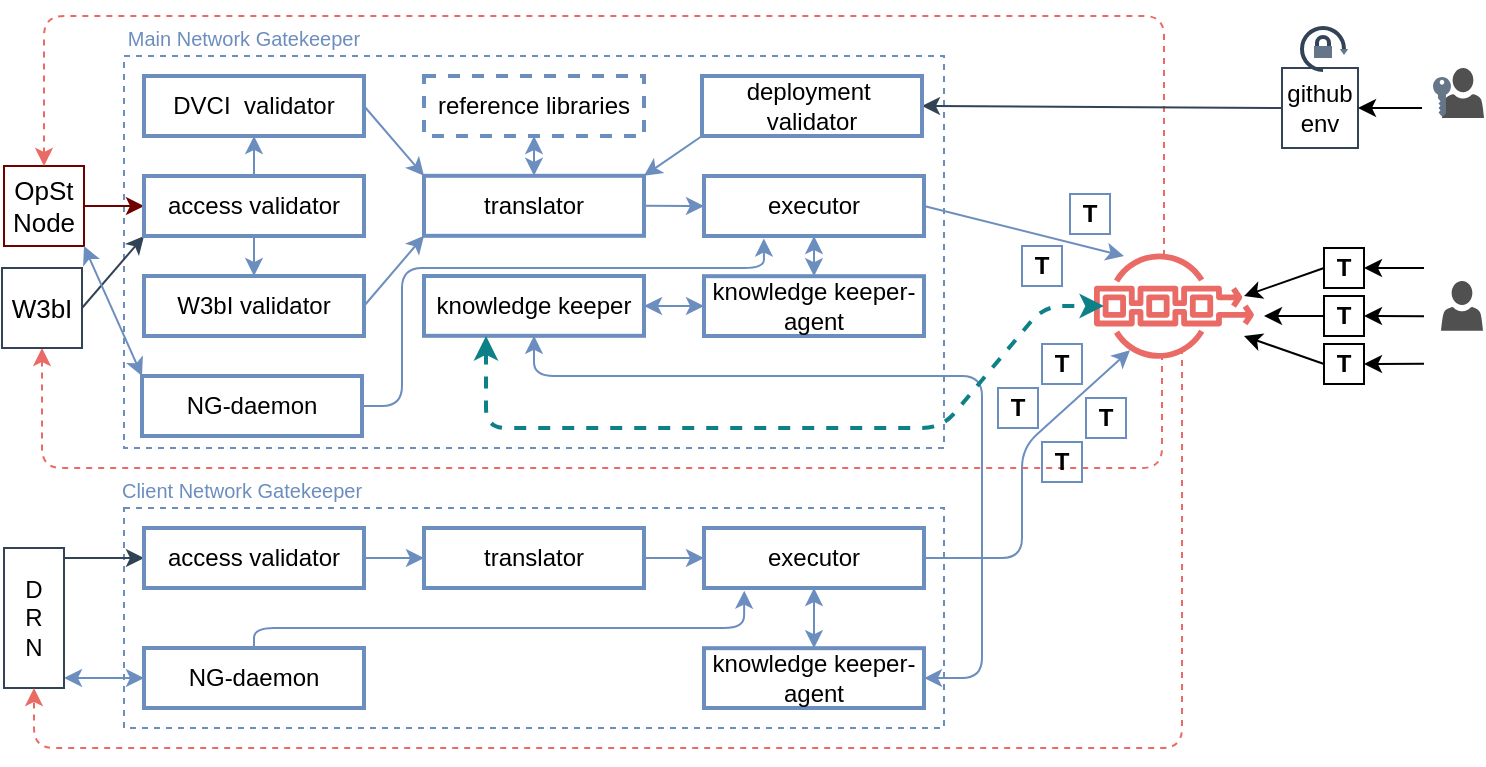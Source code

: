 <mxfile>
    <diagram id="G1Krqd5soT9Q-9YwSz64" name="Page-1">
        <mxGraphModel dx="915" dy="475" grid="1" gridSize="10" guides="0" tooltips="1" connect="1" arrows="1" fold="1" page="1" pageScale="1" pageWidth="1169" pageHeight="827" math="0" shadow="0">
            <root>
                <mxCell id="0"/>
                <mxCell id="1" parent="0"/>
                <mxCell id="32" value="" style="rounded=0;whiteSpace=wrap;html=1;fillColor=none;strokeColor=#6C8EBF;dashed=1;" parent="1" vertex="1">
                    <mxGeometry x="291" y="244" width="410" height="196" as="geometry"/>
                </mxCell>
                <mxCell id="13" value="" style="rounded=0;whiteSpace=wrap;html=1;fillColor=none;strokeColor=#6C8EBF;dashed=1;" parent="1" vertex="1">
                    <mxGeometry x="291" y="470" width="410" height="110" as="geometry"/>
                </mxCell>
                <mxCell id="40" style="edgeStyle=none;html=1;exitX=1;exitY=0.5;exitDx=0;exitDy=0;entryX=0;entryY=0;entryDx=0;entryDy=0;strokeColor=#6C8EBF;fontSize=13;startArrow=none;startFill=0;endArrow=classic;endFill=1;" parent="1" source="2" target="6" edge="1">
                    <mxGeometry relative="1" as="geometry"/>
                </mxCell>
                <mxCell id="166" style="edgeStyle=none;html=1;exitX=0.5;exitY=1;exitDx=0;exitDy=0;entryX=0.5;entryY=0;entryDx=0;entryDy=0;strokeColor=#6c8ebf;strokeWidth=1;startArrow=classic;startFill=1;endArrow=none;endFill=0;fillColor=#dae8fc;gradientColor=#7ea6e0;" parent="1" source="2" target="117" edge="1">
                    <mxGeometry relative="1" as="geometry"/>
                </mxCell>
                <mxCell id="2" value="DVCI&amp;nbsp; validator" style="rounded=0;whiteSpace=wrap;html=1;fillColor=none;strokeColor=#6c8ebf;strokeWidth=2;gradientColor=#7ea6e0;" parent="1" vertex="1">
                    <mxGeometry x="301" y="254" width="110" height="30" as="geometry"/>
                </mxCell>
                <mxCell id="3" value="knowledge keeper" style="rounded=0;whiteSpace=wrap;html=1;fillColor=none;strokeColor=#6C8EBF;strokeWidth=2;gradientColor=#7ea6e0;rotation=0;" parent="1" vertex="1">
                    <mxGeometry x="441" y="354" width="110" height="29.91" as="geometry"/>
                </mxCell>
                <mxCell id="39" style="edgeStyle=none;html=1;exitX=1;exitY=0.5;exitDx=0;exitDy=0;entryX=0.272;entryY=1.042;entryDx=0;entryDy=0;strokeColor=#6C8EBF;fontSize=13;startArrow=none;startFill=0;endArrow=classic;endFill=1;entryPerimeter=0;" parent="1" source="4" target="5" edge="1">
                    <mxGeometry relative="1" as="geometry">
                        <Array as="points">
                            <mxPoint x="430" y="419"/>
                            <mxPoint x="430" y="350"/>
                            <mxPoint x="611" y="350"/>
                        </Array>
                    </mxGeometry>
                </mxCell>
                <mxCell id="4" value="NG-daemon" style="rounded=0;whiteSpace=wrap;html=1;fillColor=none;strokeColor=#6C8EBF;strokeWidth=2;gradientColor=#7ea6e0;rotation=0;" parent="1" vertex="1">
                    <mxGeometry x="300" y="404" width="110" height="30" as="geometry"/>
                </mxCell>
                <mxCell id="42" style="edgeStyle=none;html=1;exitX=1;exitY=0.5;exitDx=0;exitDy=0;strokeColor=#6C8EBF;fontSize=13;startArrow=none;startFill=0;endArrow=classic;endFill=1;entryX=0.25;entryY=0.25;entryDx=0;entryDy=0;entryPerimeter=0;" parent="1" source="5" target="52" edge="1">
                    <mxGeometry relative="1" as="geometry">
                        <mxPoint x="741" y="309.046" as="targetPoint"/>
                        <Array as="points"/>
                    </mxGeometry>
                </mxCell>
                <mxCell id="5" value="executor" style="rounded=0;whiteSpace=wrap;html=1;fillColor=none;strokeColor=#6C8EBF;strokeWidth=2;gradientColor=#7ea6e0;rotation=0;" parent="1" vertex="1">
                    <mxGeometry x="581" y="304" width="110" height="30" as="geometry"/>
                </mxCell>
                <mxCell id="41" style="edgeStyle=none;html=1;exitX=1;exitY=0.5;exitDx=0;exitDy=0;entryX=0;entryY=0.5;entryDx=0;entryDy=0;strokeColor=#6C8EBF;fontSize=13;startArrow=none;startFill=0;endArrow=classic;endFill=1;" parent="1" source="6" target="5" edge="1">
                    <mxGeometry relative="1" as="geometry"/>
                </mxCell>
                <mxCell id="123" style="edgeStyle=none;html=1;exitX=0.5;exitY=0;exitDx=0;exitDy=0;entryX=0.5;entryY=1;entryDx=0;entryDy=0;strokeColor=#6C8EBF;startArrow=classic;startFill=1;endArrow=classic;endFill=1;" parent="1" source="6" target="122" edge="1">
                    <mxGeometry relative="1" as="geometry"/>
                </mxCell>
                <mxCell id="170" style="edgeStyle=none;html=1;exitX=0;exitY=1;exitDx=0;exitDy=0;entryX=1;entryY=0.5;entryDx=0;entryDy=0;strokeColor=#6c8ebf;strokeWidth=1;startArrow=classic;startFill=1;endArrow=none;endFill=0;fillColor=#dae8fc;gradientColor=#7ea6e0;" parent="1" source="6" target="130" edge="1">
                    <mxGeometry relative="1" as="geometry"/>
                </mxCell>
                <mxCell id="6" value="translator" style="rounded=0;whiteSpace=wrap;html=1;fillColor=none;strokeColor=#6c8ebf;strokeWidth=2;gradientColor=#7ea6e0;" parent="1" vertex="1">
                    <mxGeometry x="441" y="303.91" width="110" height="30" as="geometry"/>
                </mxCell>
                <mxCell id="16" style="edgeStyle=none;html=1;exitX=0;exitY=0.5;exitDx=0;exitDy=0;entryX=1;entryY=0.071;entryDx=0;entryDy=0;entryPerimeter=0;strokeColor=#314354;fillColor=#647687;endArrow=none;endFill=0;startArrow=classic;startFill=1;" parent="1" source="8" target="14" edge="1">
                    <mxGeometry relative="1" as="geometry"/>
                </mxCell>
                <mxCell id="8" value="access validator" style="rounded=0;whiteSpace=wrap;html=1;fillColor=none;strokeColor=#6c8ebf;strokeWidth=2;gradientColor=#7ea6e0;" parent="1" vertex="1">
                    <mxGeometry x="301" y="480" width="110" height="30" as="geometry"/>
                </mxCell>
                <mxCell id="22" style="edgeStyle=none;html=1;exitX=0.5;exitY=0;exitDx=0;exitDy=0;entryX=0.5;entryY=1;entryDx=0;entryDy=0;strokeColor=#6C8EBF;startArrow=classic;startFill=1;endArrow=classic;endFill=1;" parent="1" source="9" target="11" edge="1">
                    <mxGeometry relative="1" as="geometry"/>
                </mxCell>
                <mxCell id="46" style="edgeStyle=none;html=1;exitX=1;exitY=0.5;exitDx=0;exitDy=0;entryX=0.5;entryY=1;entryDx=0;entryDy=0;strokeColor=#6c8ebf;fontSize=13;startArrow=classic;startFill=1;endArrow=classic;endFill=1;fillColor=#dae8fc;gradientColor=#7ea6e0;" parent="1" source="9" target="3" edge="1">
                    <mxGeometry relative="1" as="geometry">
                        <Array as="points">
                            <mxPoint x="720" y="555"/>
                            <mxPoint x="720" y="404"/>
                            <mxPoint x="496" y="404"/>
                        </Array>
                    </mxGeometry>
                </mxCell>
                <mxCell id="9" value="knowledge keeper-agent" style="rounded=0;whiteSpace=wrap;html=1;fillColor=none;strokeColor=#6c8ebf;strokeWidth=2;rotation=0;gradientColor=#7ea6e0;" parent="1" vertex="1">
                    <mxGeometry x="581" y="540.09" width="110" height="29.91" as="geometry"/>
                </mxCell>
                <mxCell id="15" style="edgeStyle=none;html=1;exitX=0;exitY=0.5;exitDx=0;exitDy=0;entryX=1;entryY=0.928;entryDx=0;entryDy=0;entryPerimeter=0;strokeColor=#6C8EBF;startArrow=classic;startFill=1;" parent="1" source="10" target="14" edge="1">
                    <mxGeometry relative="1" as="geometry"/>
                </mxCell>
                <mxCell id="26" style="edgeStyle=none;html=1;exitX=0.5;exitY=0;exitDx=0;exitDy=0;entryX=0.183;entryY=1.045;entryDx=0;entryDy=0;strokeColor=#6C8EBF;startArrow=none;startFill=0;endArrow=classic;endFill=1;entryPerimeter=0;" parent="1" source="10" target="11" edge="1">
                    <mxGeometry relative="1" as="geometry">
                        <Array as="points">
                            <mxPoint x="356" y="530"/>
                            <mxPoint x="431" y="530"/>
                            <mxPoint x="601" y="530"/>
                        </Array>
                    </mxGeometry>
                </mxCell>
                <mxCell id="10" value="NG-daemon" style="rounded=0;whiteSpace=wrap;html=1;fillColor=none;strokeColor=#6C8EBF;strokeWidth=2;gradientColor=#7ea6e0;rotation=0;" parent="1" vertex="1">
                    <mxGeometry x="301" y="540" width="110" height="30" as="geometry"/>
                </mxCell>
                <mxCell id="20" style="edgeStyle=none;html=1;exitX=0;exitY=0.5;exitDx=0;exitDy=0;entryX=1;entryY=0.5;entryDx=0;entryDy=0;strokeColor=#6C8EBF;startArrow=classic;startFill=1;endArrow=none;endFill=0;" parent="1" source="11" target="12" edge="1">
                    <mxGeometry relative="1" as="geometry"/>
                </mxCell>
                <mxCell id="27" style="edgeStyle=none;html=1;exitX=1;exitY=0.5;exitDx=0;exitDy=0;strokeColor=#6C8EBF;startArrow=none;startFill=0;endArrow=classic;endFill=1;entryX=0.28;entryY=0.721;entryDx=0;entryDy=0;entryPerimeter=0;" parent="1" source="11" target="52" edge="1">
                    <mxGeometry relative="1" as="geometry">
                        <mxPoint x="741" y="439" as="targetPoint"/>
                        <Array as="points">
                            <mxPoint x="740" y="495"/>
                            <mxPoint x="740" y="440"/>
                        </Array>
                    </mxGeometry>
                </mxCell>
                <mxCell id="11" value="executor" style="rounded=0;whiteSpace=wrap;html=1;fillColor=none;strokeColor=#6C8EBF;strokeWidth=2;gradientColor=#7ea6e0;rotation=0;" parent="1" vertex="1">
                    <mxGeometry x="581" y="480" width="110" height="30" as="geometry"/>
                </mxCell>
                <mxCell id="18" style="edgeStyle=none;html=1;exitX=0;exitY=0.5;exitDx=0;exitDy=0;entryX=1;entryY=0.5;entryDx=0;entryDy=0;strokeColor=#6C8EBF;startArrow=classic;startFill=1;endArrow=none;endFill=0;" parent="1" source="12" target="8" edge="1">
                    <mxGeometry relative="1" as="geometry"/>
                </mxCell>
                <mxCell id="12" value="translator" style="rounded=0;whiteSpace=wrap;html=1;fillColor=none;strokeColor=#6c8ebf;strokeWidth=2;gradientColor=#7ea6e0;" parent="1" vertex="1">
                    <mxGeometry x="441" y="480" width="110" height="30" as="geometry"/>
                </mxCell>
                <mxCell id="14" value="D&lt;br&gt;R&lt;br&gt;N" style="rounded=0;whiteSpace=wrap;html=1;strokeColor=#314354;fillColor=none;fontColor=default;" parent="1" vertex="1">
                    <mxGeometry x="231" y="490" width="30" height="70" as="geometry"/>
                </mxCell>
                <mxCell id="118" style="edgeStyle=none;html=1;exitX=1;exitY=0.5;exitDx=0;exitDy=0;entryX=0;entryY=0.5;entryDx=0;entryDy=0;fillColor=#a20025;strokeColor=#6F0000;" parent="1" source="29" target="117" edge="1">
                    <mxGeometry relative="1" as="geometry"/>
                </mxCell>
                <mxCell id="29" value="OpSt&lt;br&gt;Node" style="rounded=0;whiteSpace=wrap;html=1;strokeColor=#6F0000;fontSize=13;fillColor=none;fontColor=default;" parent="1" vertex="1">
                    <mxGeometry x="231" y="299" width="40" height="40" as="geometry"/>
                </mxCell>
                <mxCell id="34" style="edgeStyle=none;html=1;exitX=0.5;exitY=0;exitDx=0;exitDy=0;entryX=0.5;entryY=1;entryDx=0;entryDy=0;strokeColor=#6C8EBF;fontSize=13;startArrow=classic;startFill=1;endArrow=classic;endFill=1;" parent="1" source="33" target="5" edge="1">
                    <mxGeometry relative="1" as="geometry"/>
                </mxCell>
                <mxCell id="45" style="edgeStyle=none;html=1;exitX=0;exitY=0.5;exitDx=0;exitDy=0;entryX=1;entryY=0.5;entryDx=0;entryDy=0;strokeColor=#6c8ebf;fontSize=13;startArrow=classic;startFill=1;endArrow=classic;endFill=1;fillColor=#dae8fc;gradientColor=#7ea6e0;" parent="1" source="33" target="3" edge="1">
                    <mxGeometry relative="1" as="geometry"/>
                </mxCell>
                <mxCell id="33" value="knowledge keeper-agent" style="rounded=0;whiteSpace=wrap;html=1;fillColor=none;strokeColor=#6c8ebf;strokeWidth=2;rotation=0;gradientColor=#7ea6e0;" parent="1" vertex="1">
                    <mxGeometry x="581" y="354.09" width="110" height="29.91" as="geometry"/>
                </mxCell>
                <mxCell id="55" style="edgeStyle=none;html=1;exitX=0.45;exitY=0.25;exitDx=0;exitDy=0;exitPerimeter=0;entryX=0.5;entryY=0;entryDx=0;entryDy=0;dashed=1;strokeColor=#EA6B66;fontSize=13;startArrow=none;startFill=0;endArrow=classic;endFill=1;" parent="1" source="52" target="29" edge="1">
                    <mxGeometry relative="1" as="geometry">
                        <Array as="points">
                            <mxPoint x="811" y="224"/>
                            <mxPoint x="251" y="224"/>
                            <mxPoint x="251" y="264"/>
                            <mxPoint x="251" y="274"/>
                        </Array>
                    </mxGeometry>
                </mxCell>
                <mxCell id="56" style="edgeStyle=none;html=1;exitX=0.44;exitY=0.74;exitDx=0;exitDy=0;exitPerimeter=0;entryX=0.5;entryY=1;entryDx=0;entryDy=0;dashed=1;strokeColor=#EA6B66;fontSize=13;startArrow=none;startFill=0;endArrow=classic;endFill=1;" parent="1" source="52" target="91" edge="1">
                    <mxGeometry relative="1" as="geometry">
                        <Array as="points">
                            <mxPoint x="810" y="450"/>
                            <mxPoint x="250" y="450"/>
                        </Array>
                    </mxGeometry>
                </mxCell>
                <mxCell id="172" style="edgeStyle=none;html=1;exitX=0.54;exitY=0.71;exitDx=0;exitDy=0;exitPerimeter=0;entryX=0.5;entryY=1;entryDx=0;entryDy=0;strokeColor=#EA6B66;dashed=1;" parent="1" source="52" target="14" edge="1">
                    <mxGeometry relative="1" as="geometry">
                        <Array as="points">
                            <mxPoint x="820" y="590"/>
                            <mxPoint x="246" y="590"/>
                        </Array>
                    </mxGeometry>
                </mxCell>
                <mxCell id="52" value="" style="sketch=0;points=[[0,0,0],[0.25,0,0],[0.5,0,0],[0.75,0,0],[1,0,0],[0,1,0],[0.25,1,0],[0.5,1,0],[0.75,1,0],[1,1,0],[0,0.25,0],[0,0.5,0],[0,0.75,0],[1,0.25,0],[1,0.5,0],[1,0.75,0]];outlineConnect=0;fontColor=#232F3E;gradientColor=#F78E04;gradientDirection=north;fillColor=none;strokeColor=#EA6B66;dashed=0;verticalLabelPosition=bottom;verticalAlign=top;align=center;html=1;fontSize=12;fontStyle=0;aspect=fixed;shape=mxgraph.aws4.resourceIcon;resIcon=mxgraph.aws4.managed_blockchain;strokeWidth=1;" parent="1" vertex="1">
                    <mxGeometry x="766" y="319.04" width="100" height="100" as="geometry"/>
                </mxCell>
                <mxCell id="58" value="&lt;font color=&quot;#6c8ebf&quot; style=&quot;font-size: 10px;&quot;&gt;Main Network Gatekeeper&lt;/font&gt;" style="text;html=1;strokeColor=none;fillColor=none;align=center;verticalAlign=middle;whiteSpace=wrap;rounded=0;strokeWidth=1;fontSize=13;" parent="1" vertex="1">
                    <mxGeometry x="281" y="224" width="140" height="20" as="geometry"/>
                </mxCell>
                <mxCell id="59" value="&lt;font color=&quot;#6c8ebf&quot; style=&quot;font-size: 10px;&quot;&gt;Client Network Gatekeeper&lt;/font&gt;" style="text;html=1;strokeColor=none;fillColor=none;align=center;verticalAlign=middle;whiteSpace=wrap;rounded=0;strokeWidth=1;fontSize=13;" parent="1" vertex="1">
                    <mxGeometry x="280" y="450" width="140" height="20" as="geometry"/>
                </mxCell>
                <mxCell id="82" style="edgeStyle=none;html=1;exitX=0;exitY=0.5;exitDx=0;exitDy=0;strokeColor=#314354;fontSize=10;fontColor=#6C8EBF;startArrow=none;startFill=0;endArrow=classic;endFill=1;fillColor=#647687;entryX=1;entryY=0.5;entryDx=0;entryDy=0;" parent="1" source="73" target="154" edge="1">
                    <mxGeometry relative="1" as="geometry">
                        <mxPoint x="730" y="260" as="targetPoint"/>
                    </mxGeometry>
                </mxCell>
                <mxCell id="73" value="github &lt;br&gt;env" style="rounded=0;whiteSpace=wrap;html=1;fillColor=none;fontColor=default;strokeColor=#314354;strokeWidth=1;" parent="1" vertex="1">
                    <mxGeometry x="870" y="250" width="38" height="40" as="geometry"/>
                </mxCell>
                <mxCell id="54" style="edgeStyle=none;html=1;entryX=0.15;entryY=0.5;entryDx=0;entryDy=0;entryPerimeter=0;strokeColor=#0e8088;fontSize=13;startArrow=classic;startFill=1;endArrow=classic;endFill=1;dashed=1;strokeWidth=2;fillColor=#b0e3e6;" parent="1" target="52" edge="1">
                    <mxGeometry relative="1" as="geometry">
                        <mxPoint x="472" y="384" as="sourcePoint"/>
                        <Array as="points">
                            <mxPoint x="472" y="430"/>
                            <mxPoint x="700" y="430"/>
                            <mxPoint x="751" y="369"/>
                        </Array>
                    </mxGeometry>
                </mxCell>
                <mxCell id="98" style="edgeStyle=none;html=1;exitX=1;exitY=0.5;exitDx=0;exitDy=0;entryX=0;entryY=1;entryDx=0;entryDy=0;strokeColor=#314354;fontSize=10;fontColor=#6C8EBF;startArrow=none;startFill=0;endArrow=classic;endFill=1;fillColor=#647687;" parent="1" source="91" target="117" edge="1">
                    <mxGeometry relative="1" as="geometry"/>
                </mxCell>
                <mxCell id="91" value="W3bI" style="rounded=0;whiteSpace=wrap;html=1;strokeColor=#314354;fontSize=13;fillColor=none;fontColor=default;" parent="1" vertex="1">
                    <mxGeometry x="230" y="350" width="40" height="40" as="geometry"/>
                </mxCell>
                <mxCell id="102" value="&lt;b style=&quot;&quot;&gt;&lt;font style=&quot;font-size: 12px;&quot;&gt;T&lt;/font&gt;&lt;br&gt;&lt;/b&gt;" style="whiteSpace=wrap;html=1;aspect=fixed;strokeWidth=1;fillColor=none;strokeColor=#6C8EBF;gradientColor=#d5739d;fontColor=default;" parent="1" vertex="1">
                    <mxGeometry x="772" y="415" width="20" height="20" as="geometry"/>
                </mxCell>
                <mxCell id="103" value="&lt;b style=&quot;&quot;&gt;&lt;font style=&quot;font-size: 12px;&quot;&gt;T&lt;/font&gt;&lt;br&gt;&lt;/b&gt;" style="whiteSpace=wrap;html=1;aspect=fixed;strokeWidth=1;fillColor=none;strokeColor=#6C8EBF;gradientColor=#d5739d;fontColor=default;" parent="1" vertex="1">
                    <mxGeometry x="728" y="410" width="20" height="20" as="geometry"/>
                </mxCell>
                <mxCell id="112" style="edgeStyle=none;html=1;exitX=0;exitY=0.5;exitDx=0;exitDy=0;entryX=0.85;entryY=0.45;entryDx=0;entryDy=0;entryPerimeter=0;strokeColor=default;fontSize=12;fontColor=#6C8EBF;startArrow=none;startFill=0;endArrow=classic;endFill=1;" parent="1" source="107" target="52" edge="1">
                    <mxGeometry relative="1" as="geometry"/>
                </mxCell>
                <mxCell id="113" style="edgeStyle=none;html=1;exitX=1;exitY=0.5;exitDx=0;exitDy=0;strokeColor=default;fontSize=12;fontColor=#6C8EBF;startArrow=classic;startFill=1;endArrow=none;endFill=0;" parent="1" source="107" edge="1">
                    <mxGeometry relative="1" as="geometry">
                        <mxPoint x="941" y="350.038" as="targetPoint"/>
                    </mxGeometry>
                </mxCell>
                <mxCell id="107" value="&lt;b style=&quot;&quot;&gt;&lt;font style=&quot;font-size: 12px;&quot;&gt;T&lt;/font&gt;&lt;br&gt;&lt;/b&gt;" style="whiteSpace=wrap;html=1;aspect=fixed;strokeWidth=1;fillColor=none;strokeColor=default;gradientColor=#d5739d;fontColor=default;" parent="1" vertex="1">
                    <mxGeometry x="891" y="340" width="20" height="20" as="geometry"/>
                </mxCell>
                <mxCell id="111" style="edgeStyle=none;html=1;strokeColor=default;fontSize=12;fontColor=#6C8EBF;startArrow=none;startFill=0;endArrow=classic;endFill=1;exitX=0;exitY=0.5;exitDx=0;exitDy=0;" parent="1" source="108" edge="1">
                    <mxGeometry relative="1" as="geometry">
                        <mxPoint x="861" y="374" as="targetPoint"/>
                    </mxGeometry>
                </mxCell>
                <mxCell id="114" style="edgeStyle=none;html=1;exitX=1;exitY=0.5;exitDx=0;exitDy=0;strokeColor=default;fontSize=12;fontColor=#6C8EBF;startArrow=classic;startFill=1;endArrow=none;endFill=0;" parent="1" source="108" edge="1">
                    <mxGeometry relative="1" as="geometry">
                        <mxPoint x="941" y="374.077" as="targetPoint"/>
                    </mxGeometry>
                </mxCell>
                <mxCell id="108" value="&lt;b style=&quot;&quot;&gt;&lt;font style=&quot;font-size: 12px;&quot;&gt;T&lt;/font&gt;&lt;br&gt;&lt;/b&gt;" style="whiteSpace=wrap;html=1;aspect=fixed;strokeWidth=1;fillColor=none;strokeColor=default;gradientColor=#d5739d;fontColor=default;" parent="1" vertex="1">
                    <mxGeometry x="891" y="364" width="20" height="20" as="geometry"/>
                </mxCell>
                <mxCell id="110" style="edgeStyle=none;html=1;exitX=0;exitY=0.5;exitDx=0;exitDy=0;entryX=0.85;entryY=0.65;entryDx=0;entryDy=0;entryPerimeter=0;strokeColor=default;fontSize=12;fontColor=#6C8EBF;startArrow=none;startFill=0;endArrow=classic;endFill=1;" parent="1" source="109" target="52" edge="1">
                    <mxGeometry relative="1" as="geometry"/>
                </mxCell>
                <mxCell id="115" style="edgeStyle=none;html=1;exitX=1;exitY=0.5;exitDx=0;exitDy=0;strokeColor=default;fontSize=12;fontColor=#6C8EBF;startArrow=classic;startFill=1;endArrow=none;endFill=0;" parent="1" source="109" edge="1">
                    <mxGeometry relative="1" as="geometry">
                        <mxPoint x="941" y="397.923" as="targetPoint"/>
                    </mxGeometry>
                </mxCell>
                <mxCell id="109" value="&lt;b style=&quot;&quot;&gt;&lt;font style=&quot;font-size: 12px;&quot;&gt;T&lt;/font&gt;&lt;br&gt;&lt;/b&gt;" style="whiteSpace=wrap;html=1;aspect=fixed;strokeWidth=1;fillColor=none;strokeColor=default;gradientColor=#d5739d;fontColor=default;" parent="1" vertex="1">
                    <mxGeometry x="891" y="388" width="20" height="20" as="geometry"/>
                </mxCell>
                <mxCell id="116" value="" style="sketch=0;pointerEvents=1;shadow=0;dashed=0;html=1;strokeColor=none;labelPosition=center;verticalLabelPosition=bottom;verticalAlign=top;align=center;fillColor=#505050;shape=mxgraph.mscae.intune.account_portal;strokeWidth=1;fontSize=16;fontColor=default;" parent="1" vertex="1">
                    <mxGeometry x="949.5" y="356.41" width="21" height="25" as="geometry"/>
                </mxCell>
                <mxCell id="117" value="access validator" style="rounded=0;whiteSpace=wrap;html=1;fillColor=none;strokeColor=#6c8ebf;strokeWidth=2;gradientColor=#7ea6e0;" parent="1" vertex="1">
                    <mxGeometry x="301" y="304" width="110" height="30" as="geometry"/>
                </mxCell>
                <mxCell id="122" value="reference libraries" style="rounded=0;whiteSpace=wrap;html=1;fillColor=none;strokeColor=#6c8ebf;strokeWidth=2;gradientColor=#7ea6e0;dashed=1;" parent="1" vertex="1">
                    <mxGeometry x="441" y="254" width="110" height="30" as="geometry"/>
                </mxCell>
                <mxCell id="168" style="edgeStyle=none;html=1;exitX=0.5;exitY=0;exitDx=0;exitDy=0;entryX=0.5;entryY=1;entryDx=0;entryDy=0;strokeColor=#6c8ebf;strokeWidth=1;startArrow=classic;startFill=1;endArrow=none;endFill=0;fillColor=#dae8fc;gradientColor=#7ea6e0;" parent="1" source="130" target="117" edge="1">
                    <mxGeometry relative="1" as="geometry"/>
                </mxCell>
                <mxCell id="130" value="W3bI validator" style="rounded=0;whiteSpace=wrap;html=1;fillColor=none;strokeColor=#6c8ebf;strokeWidth=2;gradientColor=#7ea6e0;" parent="1" vertex="1">
                    <mxGeometry x="301" y="354" width="110" height="30" as="geometry"/>
                </mxCell>
                <mxCell id="147" value="&lt;b style=&quot;&quot;&gt;&lt;font style=&quot;font-size: 12px;&quot;&gt;T&lt;/font&gt;&lt;br&gt;&lt;/b&gt;" style="whiteSpace=wrap;html=1;aspect=fixed;strokeWidth=1;fillColor=none;strokeColor=#6C8EBF;gradientColor=#d5739d;fontColor=default;" parent="1" vertex="1">
                    <mxGeometry x="750" y="388" width="20" height="20" as="geometry"/>
                </mxCell>
                <mxCell id="149" value="&lt;b style=&quot;&quot;&gt;&lt;font style=&quot;font-size: 12px;&quot;&gt;T&lt;/font&gt;&lt;br&gt;&lt;/b&gt;" style="whiteSpace=wrap;html=1;aspect=fixed;strokeWidth=1;fillColor=none;strokeColor=#6C8EBF;gradientColor=#d5739d;fontColor=default;" parent="1" vertex="1">
                    <mxGeometry x="750" y="437" width="20" height="20" as="geometry"/>
                </mxCell>
                <mxCell id="151" value="&lt;b style=&quot;&quot;&gt;&lt;font style=&quot;font-size: 12px;&quot;&gt;T&lt;/font&gt;&lt;br&gt;&lt;/b&gt;" style="whiteSpace=wrap;html=1;aspect=fixed;strokeWidth=1;fillColor=none;strokeColor=#6C8EBF;gradientColor=#d5739d;fontColor=default;" parent="1" vertex="1">
                    <mxGeometry x="740" y="339" width="20" height="20" as="geometry"/>
                </mxCell>
                <mxCell id="152" value="&lt;b style=&quot;&quot;&gt;&lt;font style=&quot;font-size: 12px;&quot;&gt;T&lt;/font&gt;&lt;br&gt;&lt;/b&gt;" style="whiteSpace=wrap;html=1;aspect=fixed;strokeWidth=1;fillColor=none;strokeColor=#6C8EBF;gradientColor=#d5739d;fontColor=default;" parent="1" vertex="1">
                    <mxGeometry x="764" y="313" width="20" height="20" as="geometry"/>
                </mxCell>
                <mxCell id="156" style="edgeStyle=none;html=1;exitX=0;exitY=1;exitDx=0;exitDy=0;entryX=1;entryY=0;entryDx=0;entryDy=0;strokeColor=#6c8ebf;strokeWidth=1;startArrow=none;startFill=0;endArrow=classic;endFill=1;fillColor=#dae8fc;gradientColor=#7ea6e0;" parent="1" source="154" target="6" edge="1">
                    <mxGeometry relative="1" as="geometry"/>
                </mxCell>
                <mxCell id="154" value="deployment&amp;nbsp; validator" style="rounded=0;whiteSpace=wrap;html=1;fillColor=none;strokeColor=#6c8ebf;strokeWidth=2;gradientColor=#7ea6e0;" parent="1" vertex="1">
                    <mxGeometry x="580" y="254" width="110" height="30" as="geometry"/>
                </mxCell>
                <mxCell id="158" style="edgeStyle=none;html=1;exitX=1;exitY=0.5;exitDx=0;exitDy=0;strokeColor=default;fontSize=12;fontColor=#6C8EBF;startArrow=classic;startFill=1;endArrow=none;endFill=0;" parent="1" source="73" edge="1">
                    <mxGeometry relative="1" as="geometry">
                        <mxPoint x="940" y="270" as="targetPoint"/>
                        <mxPoint x="921" y="270" as="sourcePoint"/>
                    </mxGeometry>
                </mxCell>
                <mxCell id="159" value="" style="sketch=0;pointerEvents=1;shadow=0;dashed=0;html=1;strokeColor=none;labelPosition=center;verticalLabelPosition=bottom;verticalAlign=top;align=center;fillColor=#505050;shape=mxgraph.mscae.intune.account_portal;strokeWidth=1;fontSize=16;fontColor=default;" parent="1" vertex="1">
                    <mxGeometry x="950" y="250" width="21" height="25" as="geometry"/>
                </mxCell>
                <mxCell id="160" value="" style="points=[[0,0.5,0],[0.24,0,0],[0.5,0.28,0],[0.995,0.475,0],[0.5,0.72,0],[0.24,1,0]];verticalLabelPosition=bottom;sketch=0;html=1;verticalAlign=top;aspect=fixed;align=center;pointerEvents=1;shape=mxgraph.cisco19.key;fillColor=#647687;strokeColor=#314354;fontColor=#ffffff;rotation=90;" parent="1" vertex="1">
                    <mxGeometry x="940" y="260" width="20" height="9" as="geometry"/>
                </mxCell>
                <mxCell id="161" value="" style="html=1;verticalLabelPosition=bottom;strokeWidth=2;strokeColor=#314354;fillColor=#647687;shadow=0;dashed=0;shape=mxgraph.ios7.icons.orientation_lock;pointerEvents=1;fontColor=#ffffff;" parent="1" vertex="1">
                    <mxGeometry x="880" y="230" width="23.1" height="21" as="geometry"/>
                </mxCell>
                <mxCell id="36" style="edgeStyle=none;html=1;exitX=0;exitY=0;exitDx=0;exitDy=0;entryX=1;entryY=1;entryDx=0;entryDy=0;strokeColor=#6C8EBF;fontSize=13;startArrow=classic;startFill=1;endArrow=classic;endFill=1;" parent="1" source="4" target="29" edge="1">
                    <mxGeometry relative="1" as="geometry"/>
                </mxCell>
            </root>
        </mxGraphModel>
    </diagram>
</mxfile>